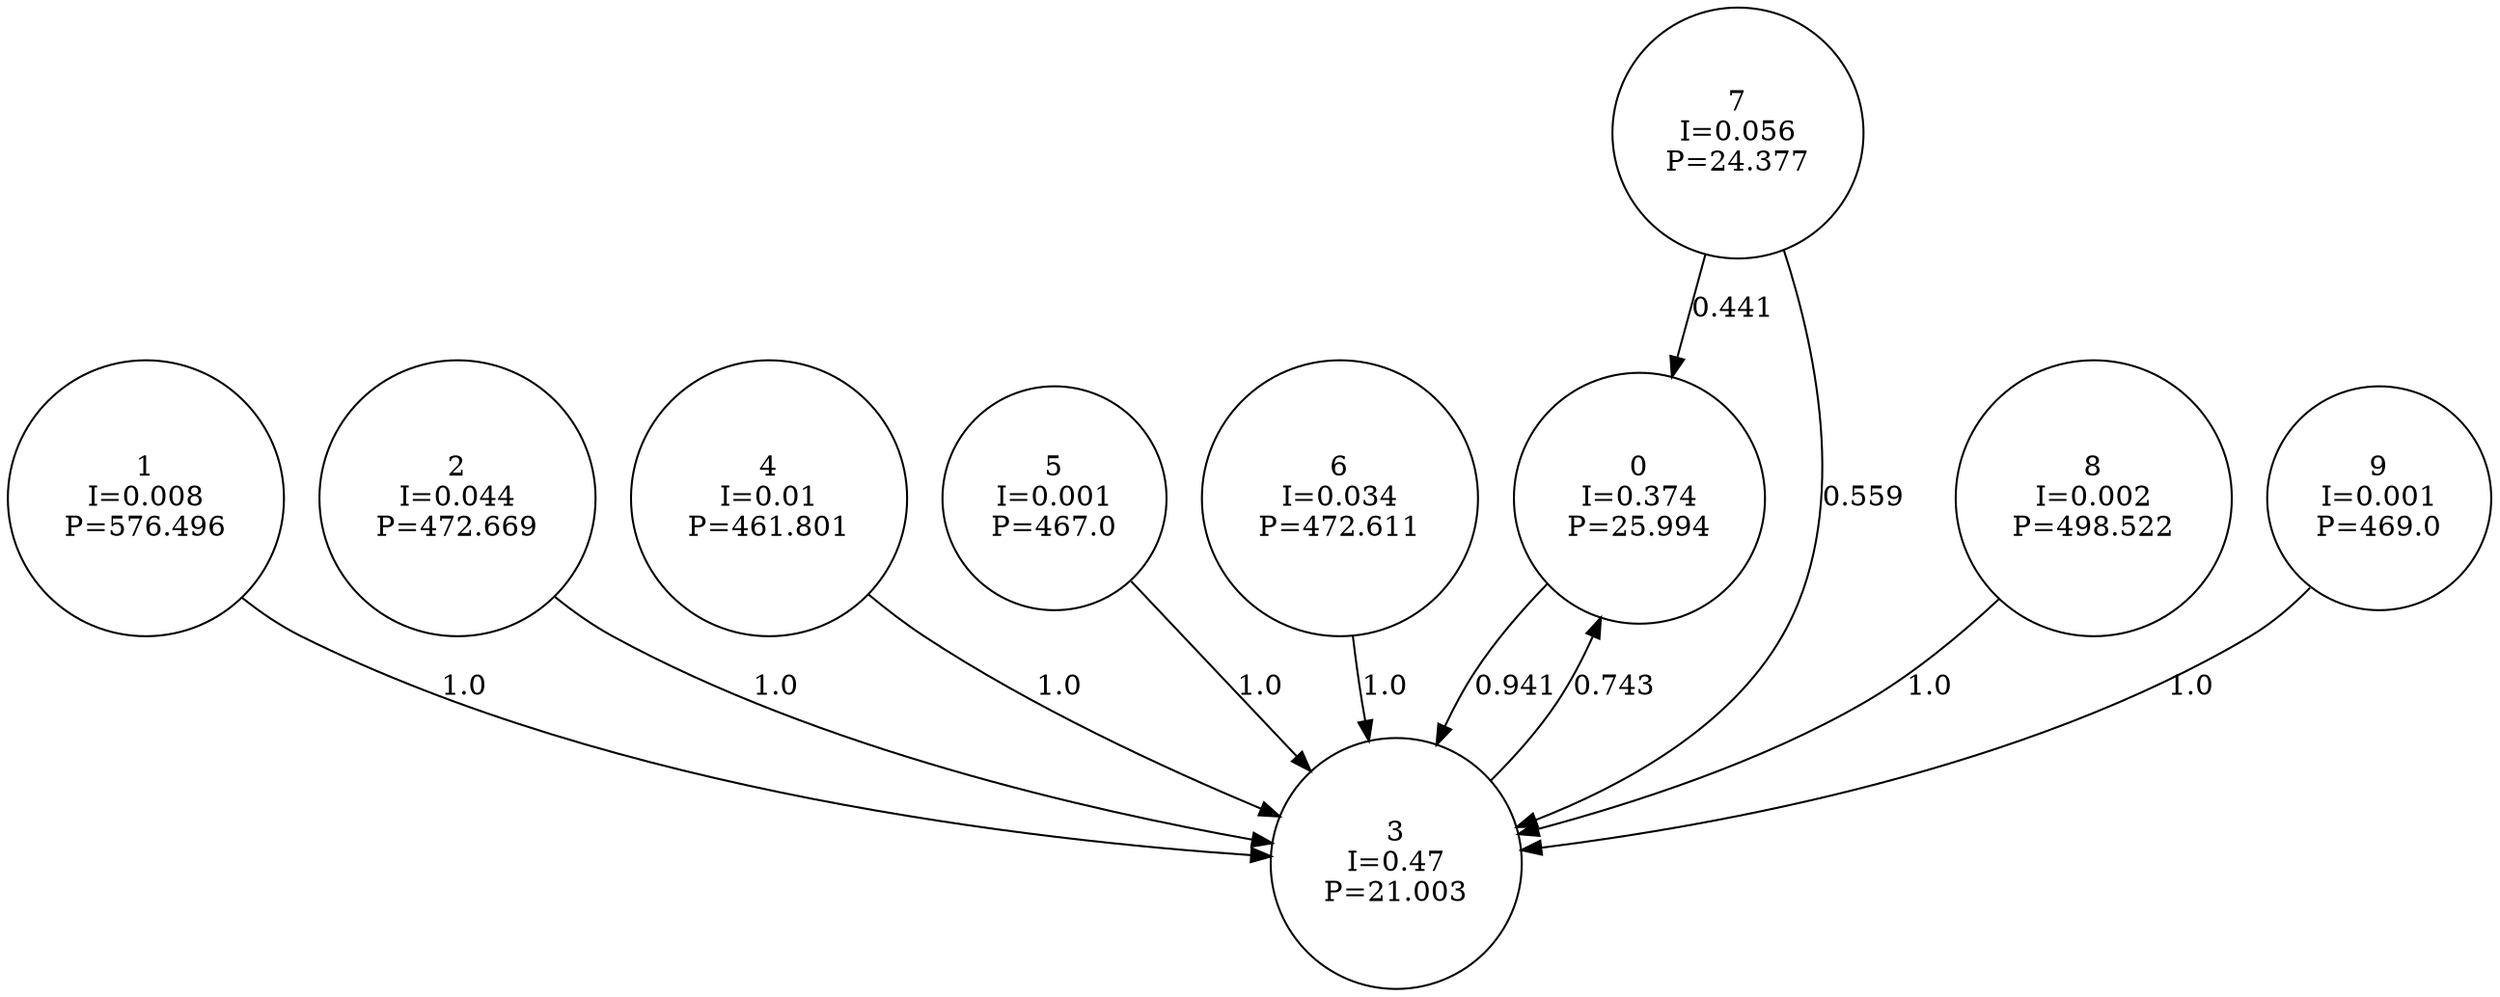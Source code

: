 digraph a {
0 [shape=circle, label="0\nI=0.374\nP=25.994"];
	0 -> 3 [label="0.941"];
1 [shape=circle, label="1\nI=0.008\nP=576.496"];
	1 -> 3 [label="1.0"];
2 [shape=circle, label="2\nI=0.044\nP=472.669"];
	2 -> 3 [label="1.0"];
3 [shape=circle, label="3\nI=0.47\nP=21.003"];
	3 -> 0 [label="0.743"];
4 [shape=circle, label="4\nI=0.01\nP=461.801"];
	4 -> 3 [label="1.0"];
5 [shape=circle, label="5\nI=0.001\nP=467.0"];
	5 -> 3 [label="1.0"];
6 [shape=circle, label="6\nI=0.034\nP=472.611"];
	6 -> 3 [label="1.0"];
7 [shape=circle, label="7\nI=0.056\nP=24.377"];
	7 -> 0 [label="0.441"];
	7 -> 3 [label="0.559"];
8 [shape=circle, label="8\nI=0.002\nP=498.522"];
	8 -> 3 [label="1.0"];
9 [shape=circle, label="9\nI=0.001\nP=469.0"];
	9 -> 3 [label="1.0"];
}